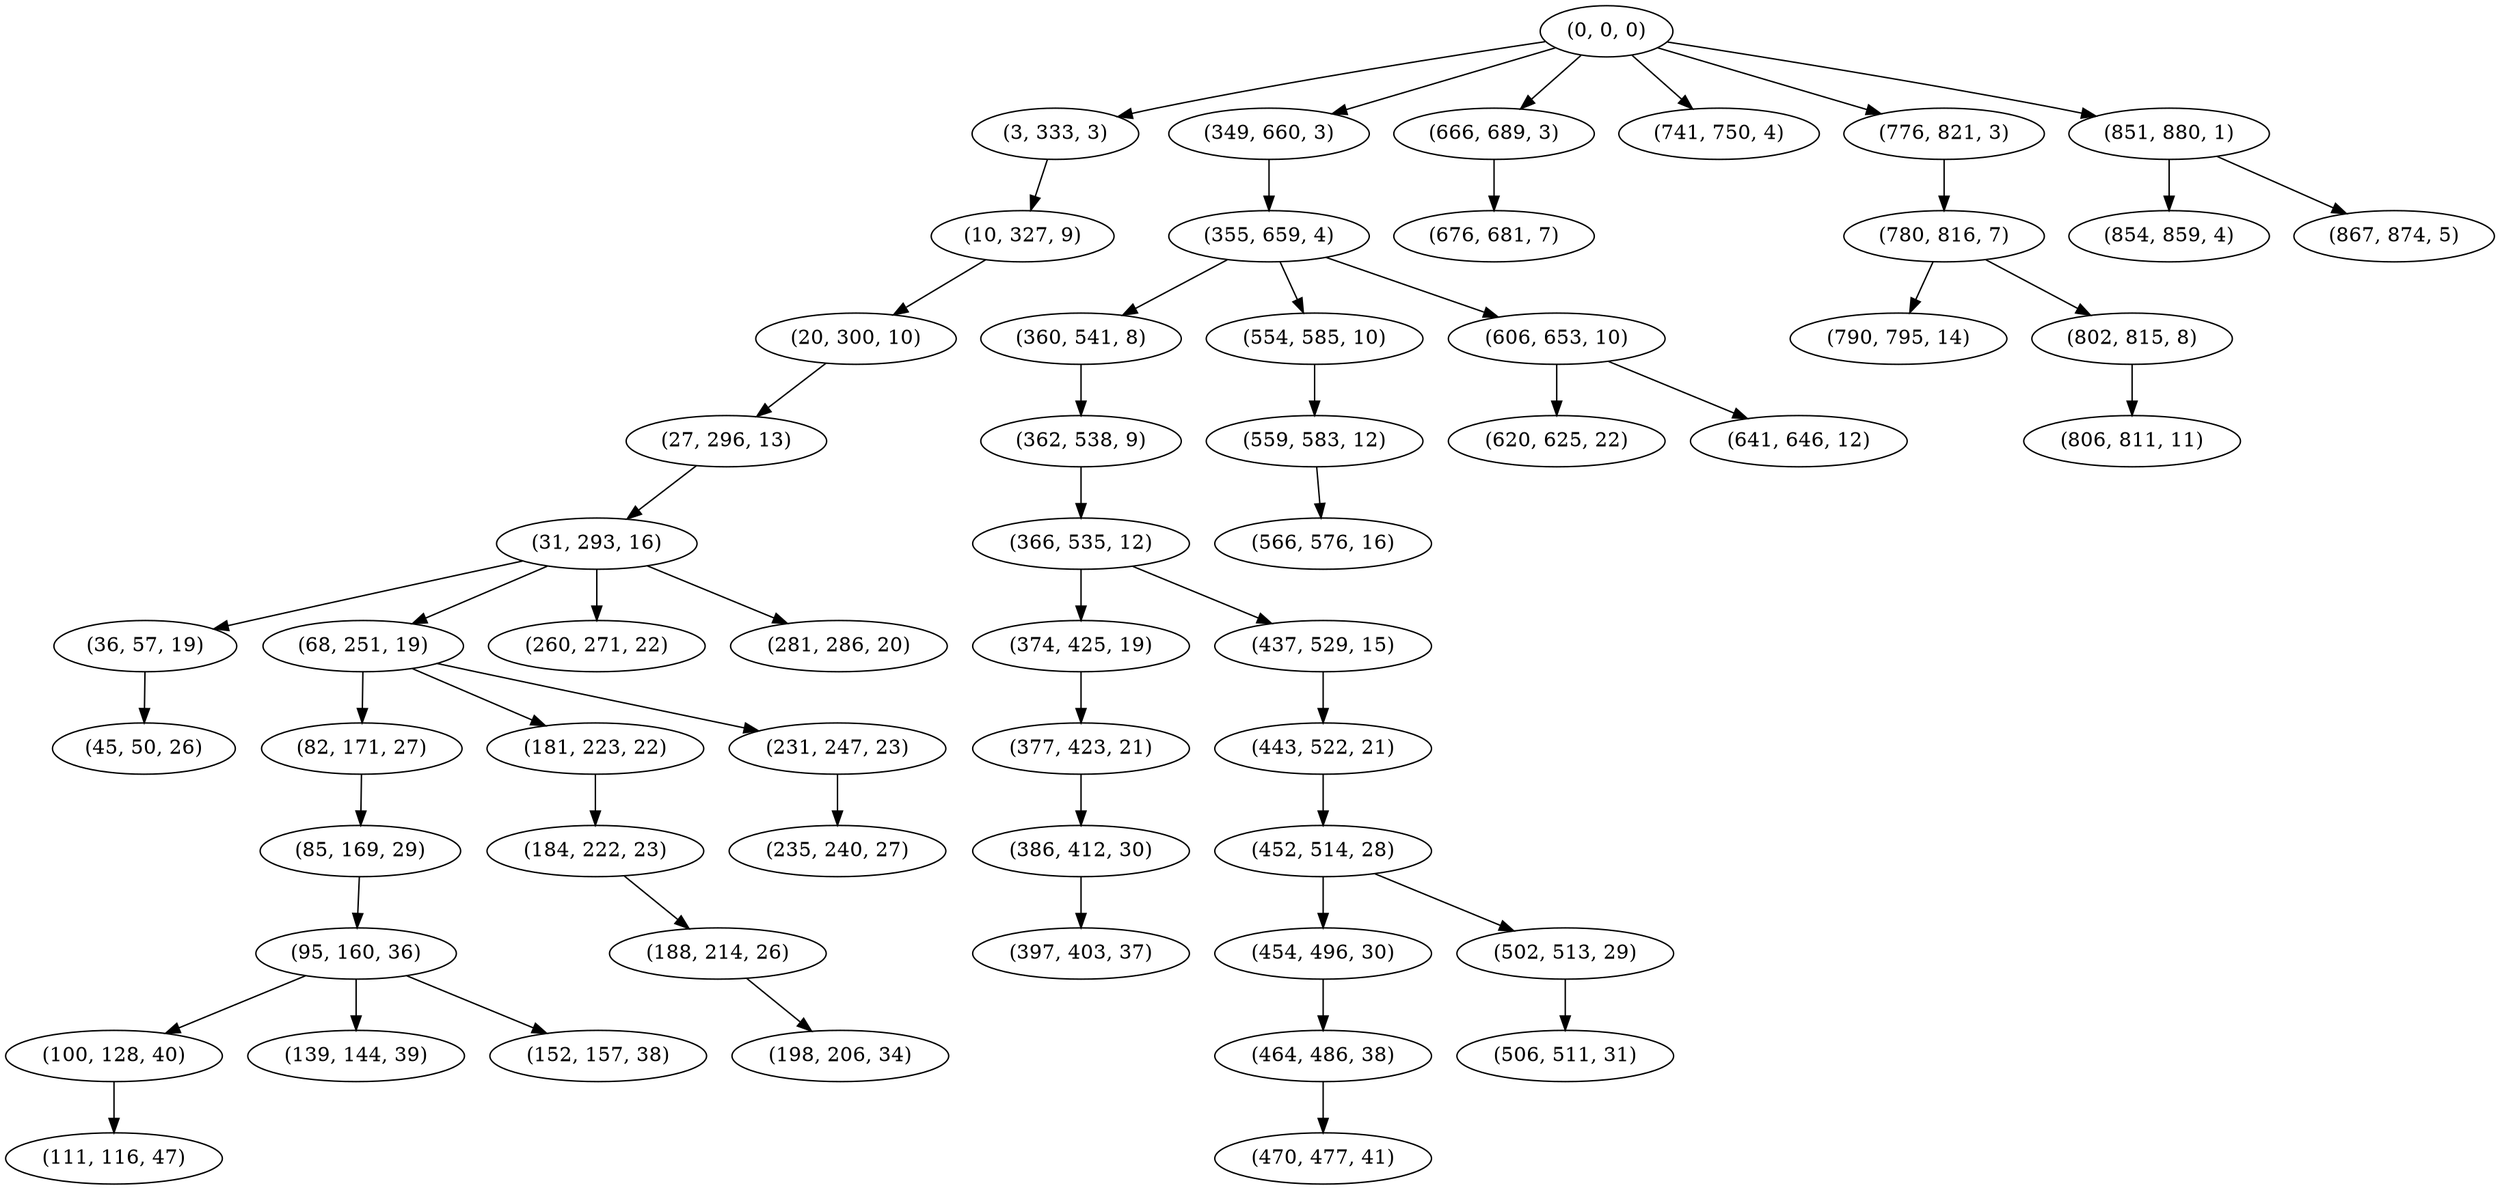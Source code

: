 digraph tree {
    "(0, 0, 0)";
    "(3, 333, 3)";
    "(10, 327, 9)";
    "(20, 300, 10)";
    "(27, 296, 13)";
    "(31, 293, 16)";
    "(36, 57, 19)";
    "(45, 50, 26)";
    "(68, 251, 19)";
    "(82, 171, 27)";
    "(85, 169, 29)";
    "(95, 160, 36)";
    "(100, 128, 40)";
    "(111, 116, 47)";
    "(139, 144, 39)";
    "(152, 157, 38)";
    "(181, 223, 22)";
    "(184, 222, 23)";
    "(188, 214, 26)";
    "(198, 206, 34)";
    "(231, 247, 23)";
    "(235, 240, 27)";
    "(260, 271, 22)";
    "(281, 286, 20)";
    "(349, 660, 3)";
    "(355, 659, 4)";
    "(360, 541, 8)";
    "(362, 538, 9)";
    "(366, 535, 12)";
    "(374, 425, 19)";
    "(377, 423, 21)";
    "(386, 412, 30)";
    "(397, 403, 37)";
    "(437, 529, 15)";
    "(443, 522, 21)";
    "(452, 514, 28)";
    "(454, 496, 30)";
    "(464, 486, 38)";
    "(470, 477, 41)";
    "(502, 513, 29)";
    "(506, 511, 31)";
    "(554, 585, 10)";
    "(559, 583, 12)";
    "(566, 576, 16)";
    "(606, 653, 10)";
    "(620, 625, 22)";
    "(641, 646, 12)";
    "(666, 689, 3)";
    "(676, 681, 7)";
    "(741, 750, 4)";
    "(776, 821, 3)";
    "(780, 816, 7)";
    "(790, 795, 14)";
    "(802, 815, 8)";
    "(806, 811, 11)";
    "(851, 880, 1)";
    "(854, 859, 4)";
    "(867, 874, 5)";
    "(0, 0, 0)" -> "(3, 333, 3)";
    "(0, 0, 0)" -> "(349, 660, 3)";
    "(0, 0, 0)" -> "(666, 689, 3)";
    "(0, 0, 0)" -> "(741, 750, 4)";
    "(0, 0, 0)" -> "(776, 821, 3)";
    "(0, 0, 0)" -> "(851, 880, 1)";
    "(3, 333, 3)" -> "(10, 327, 9)";
    "(10, 327, 9)" -> "(20, 300, 10)";
    "(20, 300, 10)" -> "(27, 296, 13)";
    "(27, 296, 13)" -> "(31, 293, 16)";
    "(31, 293, 16)" -> "(36, 57, 19)";
    "(31, 293, 16)" -> "(68, 251, 19)";
    "(31, 293, 16)" -> "(260, 271, 22)";
    "(31, 293, 16)" -> "(281, 286, 20)";
    "(36, 57, 19)" -> "(45, 50, 26)";
    "(68, 251, 19)" -> "(82, 171, 27)";
    "(68, 251, 19)" -> "(181, 223, 22)";
    "(68, 251, 19)" -> "(231, 247, 23)";
    "(82, 171, 27)" -> "(85, 169, 29)";
    "(85, 169, 29)" -> "(95, 160, 36)";
    "(95, 160, 36)" -> "(100, 128, 40)";
    "(95, 160, 36)" -> "(139, 144, 39)";
    "(95, 160, 36)" -> "(152, 157, 38)";
    "(100, 128, 40)" -> "(111, 116, 47)";
    "(181, 223, 22)" -> "(184, 222, 23)";
    "(184, 222, 23)" -> "(188, 214, 26)";
    "(188, 214, 26)" -> "(198, 206, 34)";
    "(231, 247, 23)" -> "(235, 240, 27)";
    "(349, 660, 3)" -> "(355, 659, 4)";
    "(355, 659, 4)" -> "(360, 541, 8)";
    "(355, 659, 4)" -> "(554, 585, 10)";
    "(355, 659, 4)" -> "(606, 653, 10)";
    "(360, 541, 8)" -> "(362, 538, 9)";
    "(362, 538, 9)" -> "(366, 535, 12)";
    "(366, 535, 12)" -> "(374, 425, 19)";
    "(366, 535, 12)" -> "(437, 529, 15)";
    "(374, 425, 19)" -> "(377, 423, 21)";
    "(377, 423, 21)" -> "(386, 412, 30)";
    "(386, 412, 30)" -> "(397, 403, 37)";
    "(437, 529, 15)" -> "(443, 522, 21)";
    "(443, 522, 21)" -> "(452, 514, 28)";
    "(452, 514, 28)" -> "(454, 496, 30)";
    "(452, 514, 28)" -> "(502, 513, 29)";
    "(454, 496, 30)" -> "(464, 486, 38)";
    "(464, 486, 38)" -> "(470, 477, 41)";
    "(502, 513, 29)" -> "(506, 511, 31)";
    "(554, 585, 10)" -> "(559, 583, 12)";
    "(559, 583, 12)" -> "(566, 576, 16)";
    "(606, 653, 10)" -> "(620, 625, 22)";
    "(606, 653, 10)" -> "(641, 646, 12)";
    "(666, 689, 3)" -> "(676, 681, 7)";
    "(776, 821, 3)" -> "(780, 816, 7)";
    "(780, 816, 7)" -> "(790, 795, 14)";
    "(780, 816, 7)" -> "(802, 815, 8)";
    "(802, 815, 8)" -> "(806, 811, 11)";
    "(851, 880, 1)" -> "(854, 859, 4)";
    "(851, 880, 1)" -> "(867, 874, 5)";
}
